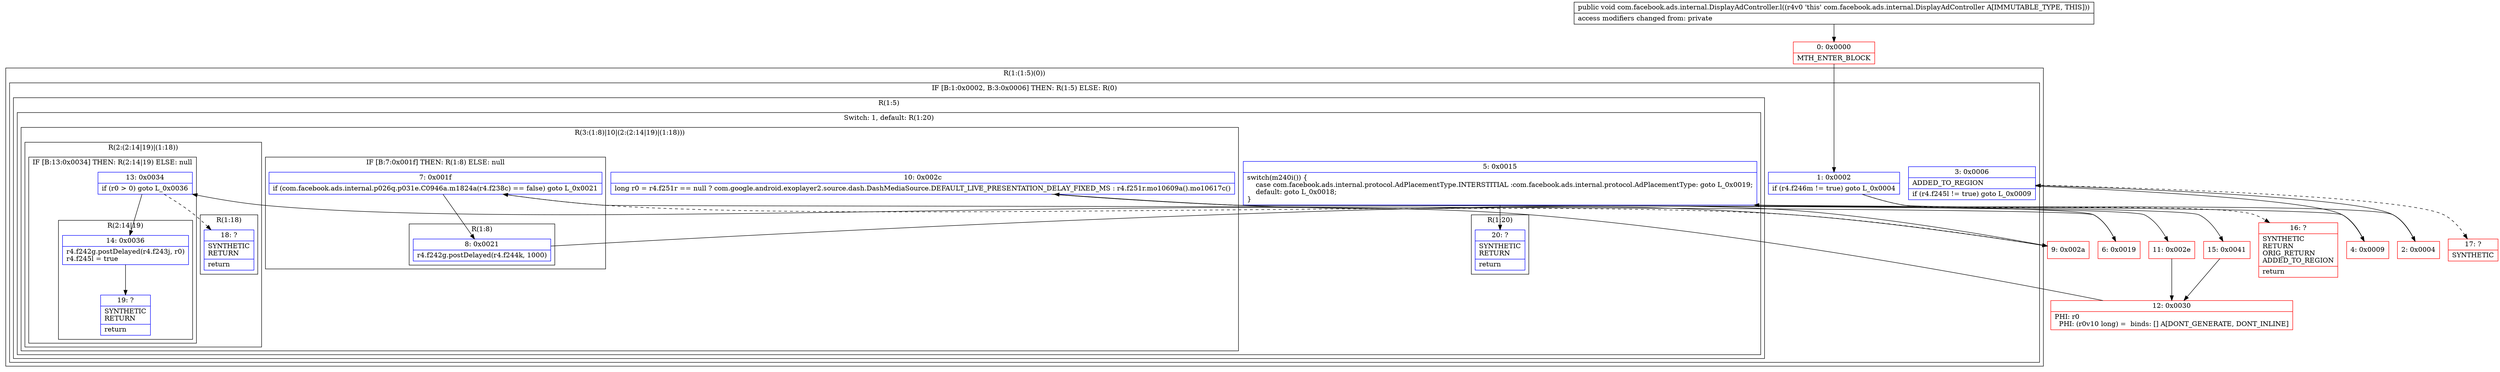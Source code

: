 digraph "CFG forcom.facebook.ads.internal.DisplayAdController.l()V" {
subgraph cluster_Region_1183181356 {
label = "R(1:(1:5)(0))";
node [shape=record,color=blue];
subgraph cluster_IfRegion_330371558 {
label = "IF [B:1:0x0002, B:3:0x0006] THEN: R(1:5) ELSE: R(0)";
node [shape=record,color=blue];
Node_1 [shape=record,label="{1\:\ 0x0002|if (r4.f246m != true) goto L_0x0004\l}"];
Node_3 [shape=record,label="{3\:\ 0x0006|ADDED_TO_REGION\l|if (r4.f245l != true) goto L_0x0009\l}"];
subgraph cluster_Region_369805894 {
label = "R(1:5)";
node [shape=record,color=blue];
subgraph cluster_SwitchRegion_275767032 {
label = "Switch: 1, default: R(1:20)";
node [shape=record,color=blue];
Node_5 [shape=record,label="{5\:\ 0x0015|switch(m240i()) \{\l    case com.facebook.ads.internal.protocol.AdPlacementType.INTERSTITIAL :com.facebook.ads.internal.protocol.AdPlacementType: goto L_0x0019;\l    default: goto L_0x0018;\l\}\l}"];
subgraph cluster_Region_1150408872 {
label = "R(3:(1:8)|10|(2:(2:14|19)|(1:18)))";
node [shape=record,color=blue];
subgraph cluster_IfRegion_2043843155 {
label = "IF [B:7:0x001f] THEN: R(1:8) ELSE: null";
node [shape=record,color=blue];
Node_7 [shape=record,label="{7\:\ 0x001f|if (com.facebook.ads.internal.p026q.p031e.C0946a.m1824a(r4.f238c) == false) goto L_0x0021\l}"];
subgraph cluster_Region_1660392110 {
label = "R(1:8)";
node [shape=record,color=blue];
Node_8 [shape=record,label="{8\:\ 0x0021|r4.f242g.postDelayed(r4.f244k, 1000)\l}"];
}
}
Node_10 [shape=record,label="{10\:\ 0x002c|long r0 = r4.f251r == null ? com.google.android.exoplayer2.source.dash.DashMediaSource.DEFAULT_LIVE_PRESENTATION_DELAY_FIXED_MS : r4.f251r.mo10609a().mo10617c()\l}"];
subgraph cluster_Region_577711180 {
label = "R(2:(2:14|19)|(1:18))";
node [shape=record,color=blue];
subgraph cluster_IfRegion_1728103465 {
label = "IF [B:13:0x0034] THEN: R(2:14|19) ELSE: null";
node [shape=record,color=blue];
Node_13 [shape=record,label="{13\:\ 0x0034|if (r0 \> 0) goto L_0x0036\l}"];
subgraph cluster_Region_1404266219 {
label = "R(2:14|19)";
node [shape=record,color=blue];
Node_14 [shape=record,label="{14\:\ 0x0036|r4.f242g.postDelayed(r4.f243j, r0)\lr4.f245l = true\l}"];
Node_19 [shape=record,label="{19\:\ ?|SYNTHETIC\lRETURN\l|return\l}"];
}
}
subgraph cluster_Region_1276751591 {
label = "R(1:18)";
node [shape=record,color=blue];
Node_18 [shape=record,label="{18\:\ ?|SYNTHETIC\lRETURN\l|return\l}"];
}
}
}
subgraph cluster_Region_557120829 {
label = "R(1:20)";
node [shape=record,color=blue];
Node_20 [shape=record,label="{20\:\ ?|SYNTHETIC\lRETURN\l|return\l}"];
}
}
}
subgraph cluster_Region_2131257687 {
label = "R(0)";
node [shape=record,color=blue];
}
}
}
Node_0 [shape=record,color=red,label="{0\:\ 0x0000|MTH_ENTER_BLOCK\l}"];
Node_2 [shape=record,color=red,label="{2\:\ 0x0004}"];
Node_4 [shape=record,color=red,label="{4\:\ 0x0009}"];
Node_6 [shape=record,color=red,label="{6\:\ 0x0019}"];
Node_9 [shape=record,color=red,label="{9\:\ 0x002a}"];
Node_11 [shape=record,color=red,label="{11\:\ 0x002e}"];
Node_12 [shape=record,color=red,label="{12\:\ 0x0030|PHI: r0 \l  PHI: (r0v10 long) =  binds: [] A[DONT_GENERATE, DONT_INLINE]\l}"];
Node_15 [shape=record,color=red,label="{15\:\ 0x0041}"];
Node_16 [shape=record,color=red,label="{16\:\ ?|SYNTHETIC\lRETURN\lORIG_RETURN\lADDED_TO_REGION\l|return\l}"];
Node_17 [shape=record,color=red,label="{17\:\ ?|SYNTHETIC\l}"];
MethodNode[shape=record,label="{public void com.facebook.ads.internal.DisplayAdController.l((r4v0 'this' com.facebook.ads.internal.DisplayAdController A[IMMUTABLE_TYPE, THIS]))  | access modifiers changed from: private\l}"];
MethodNode -> Node_0;
Node_1 -> Node_2;
Node_1 -> Node_16[style=dashed];
Node_3 -> Node_4;
Node_3 -> Node_17[style=dashed];
Node_5 -> Node_6;
Node_5 -> Node_20;
Node_7 -> Node_8;
Node_7 -> Node_9[style=dashed];
Node_8 -> Node_9;
Node_10 -> Node_11;
Node_10 -> Node_15;
Node_13 -> Node_14;
Node_13 -> Node_18[style=dashed];
Node_14 -> Node_19;
Node_0 -> Node_1;
Node_2 -> Node_3;
Node_4 -> Node_5;
Node_6 -> Node_7;
Node_9 -> Node_10;
Node_11 -> Node_12;
Node_12 -> Node_13;
Node_15 -> Node_12;
}


